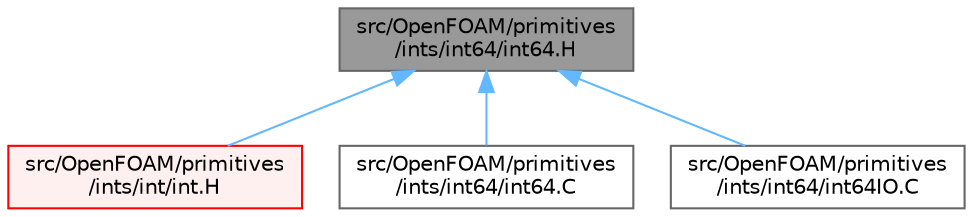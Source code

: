 digraph "src/OpenFOAM/primitives/ints/int64/int64.H"
{
 // LATEX_PDF_SIZE
  bgcolor="transparent";
  edge [fontname=Helvetica,fontsize=10,labelfontname=Helvetica,labelfontsize=10];
  node [fontname=Helvetica,fontsize=10,shape=box,height=0.2,width=0.4];
  Node1 [id="Node000001",label="src/OpenFOAM/primitives\l/ints/int64/int64.H",height=0.2,width=0.4,color="gray40", fillcolor="grey60", style="filled", fontcolor="black",tooltip="64bit signed integer"];
  Node1 -> Node2 [id="edge1_Node000001_Node000002",dir="back",color="steelblue1",style="solid",tooltip=" "];
  Node2 [id="Node000002",label="src/OpenFOAM/primitives\l/ints/int/int.H",height=0.2,width=0.4,color="red", fillcolor="#FFF0F0", style="filled",URL="$int_8H.html",tooltip="System signed integer."];
  Node1 -> Node8685 [id="edge2_Node000001_Node008685",dir="back",color="steelblue1",style="solid",tooltip=" "];
  Node8685 [id="Node008685",label="src/OpenFOAM/primitives\l/ints/int64/int64.C",height=0.2,width=0.4,color="grey40", fillcolor="white", style="filled",URL="$int64_8C.html",tooltip=" "];
  Node1 -> Node5296 [id="edge3_Node000001_Node005296",dir="back",color="steelblue1",style="solid",tooltip=" "];
  Node5296 [id="Node005296",label="src/OpenFOAM/primitives\l/ints/int64/int64IO.C",height=0.2,width=0.4,color="grey40", fillcolor="white", style="filled",URL="$int64IO_8C.html",tooltip=" "];
}
